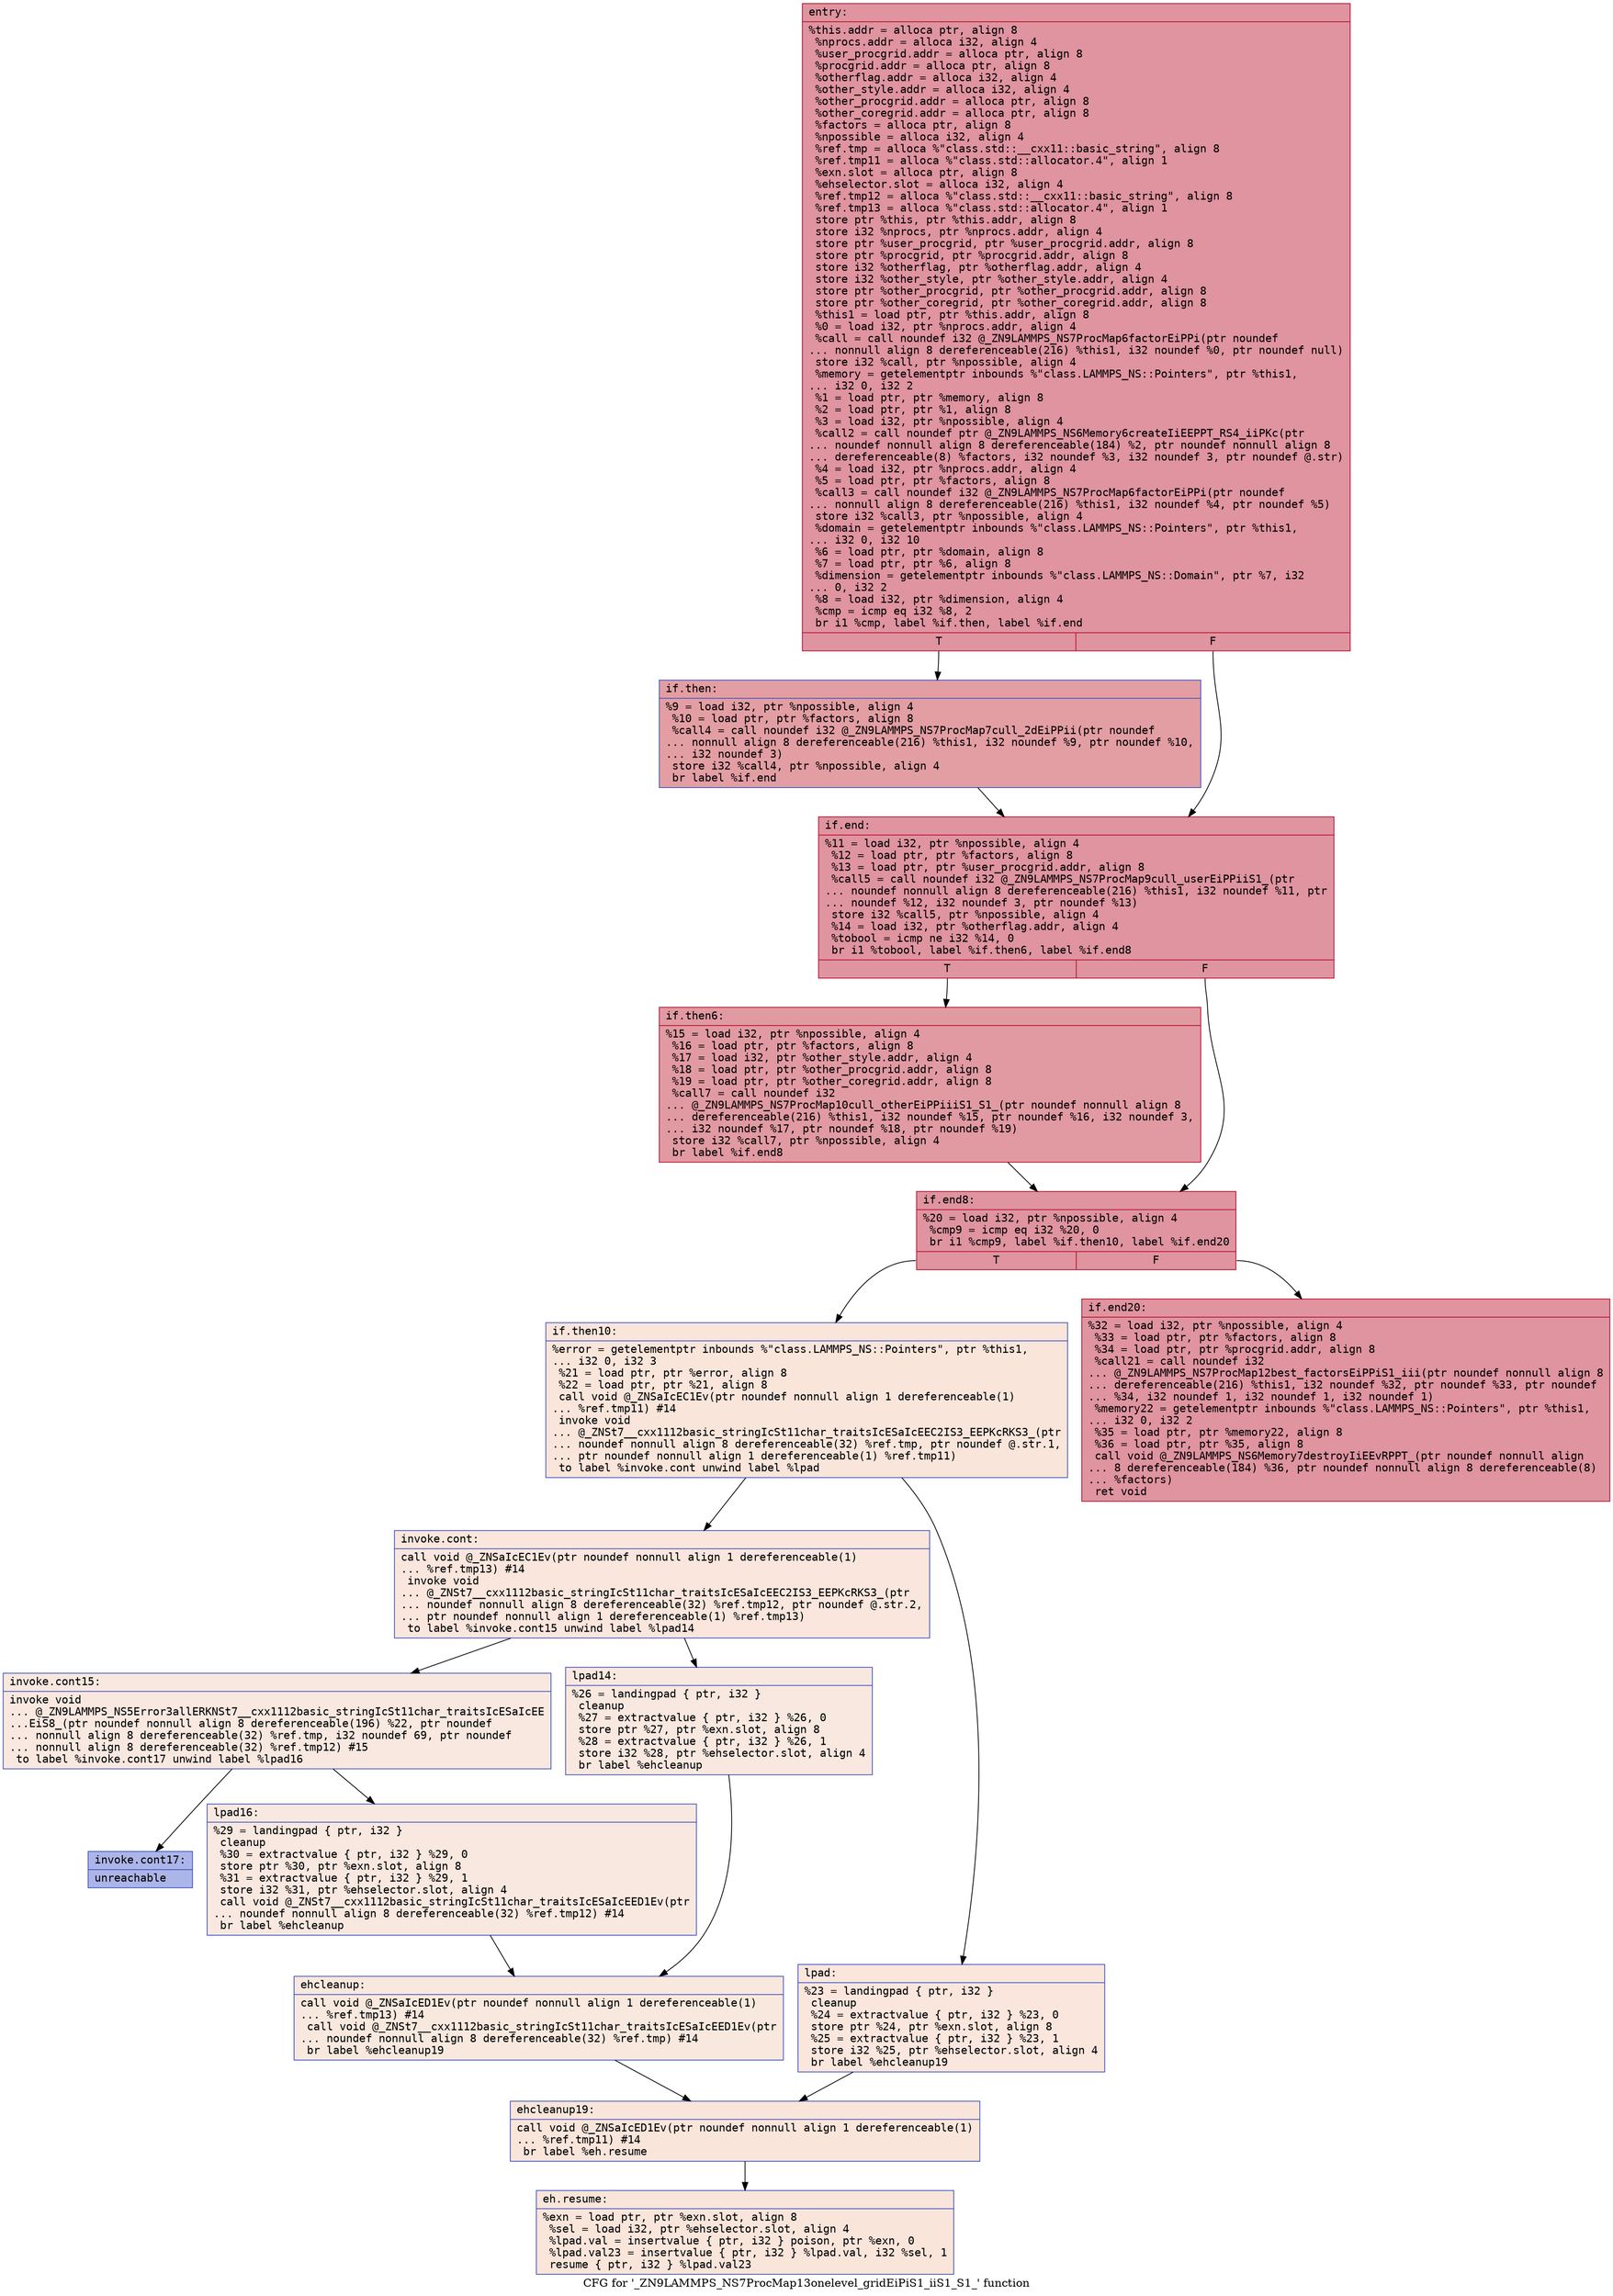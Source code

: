 digraph "CFG for '_ZN9LAMMPS_NS7ProcMap13onelevel_gridEiPiS1_iiS1_S1_' function" {
	label="CFG for '_ZN9LAMMPS_NS7ProcMap13onelevel_gridEiPiS1_iiS1_S1_' function";

	Node0x56099a483a90 [shape=record,color="#b70d28ff", style=filled, fillcolor="#b70d2870" fontname="Courier",label="{entry:\l|  %this.addr = alloca ptr, align 8\l  %nprocs.addr = alloca i32, align 4\l  %user_procgrid.addr = alloca ptr, align 8\l  %procgrid.addr = alloca ptr, align 8\l  %otherflag.addr = alloca i32, align 4\l  %other_style.addr = alloca i32, align 4\l  %other_procgrid.addr = alloca ptr, align 8\l  %other_coregrid.addr = alloca ptr, align 8\l  %factors = alloca ptr, align 8\l  %npossible = alloca i32, align 4\l  %ref.tmp = alloca %\"class.std::__cxx11::basic_string\", align 8\l  %ref.tmp11 = alloca %\"class.std::allocator.4\", align 1\l  %exn.slot = alloca ptr, align 8\l  %ehselector.slot = alloca i32, align 4\l  %ref.tmp12 = alloca %\"class.std::__cxx11::basic_string\", align 8\l  %ref.tmp13 = alloca %\"class.std::allocator.4\", align 1\l  store ptr %this, ptr %this.addr, align 8\l  store i32 %nprocs, ptr %nprocs.addr, align 4\l  store ptr %user_procgrid, ptr %user_procgrid.addr, align 8\l  store ptr %procgrid, ptr %procgrid.addr, align 8\l  store i32 %otherflag, ptr %otherflag.addr, align 4\l  store i32 %other_style, ptr %other_style.addr, align 4\l  store ptr %other_procgrid, ptr %other_procgrid.addr, align 8\l  store ptr %other_coregrid, ptr %other_coregrid.addr, align 8\l  %this1 = load ptr, ptr %this.addr, align 8\l  %0 = load i32, ptr %nprocs.addr, align 4\l  %call = call noundef i32 @_ZN9LAMMPS_NS7ProcMap6factorEiPPi(ptr noundef\l... nonnull align 8 dereferenceable(216) %this1, i32 noundef %0, ptr noundef null)\l  store i32 %call, ptr %npossible, align 4\l  %memory = getelementptr inbounds %\"class.LAMMPS_NS::Pointers\", ptr %this1,\l... i32 0, i32 2\l  %1 = load ptr, ptr %memory, align 8\l  %2 = load ptr, ptr %1, align 8\l  %3 = load i32, ptr %npossible, align 4\l  %call2 = call noundef ptr @_ZN9LAMMPS_NS6Memory6createIiEEPPT_RS4_iiPKc(ptr\l... noundef nonnull align 8 dereferenceable(184) %2, ptr noundef nonnull align 8\l... dereferenceable(8) %factors, i32 noundef %3, i32 noundef 3, ptr noundef @.str)\l  %4 = load i32, ptr %nprocs.addr, align 4\l  %5 = load ptr, ptr %factors, align 8\l  %call3 = call noundef i32 @_ZN9LAMMPS_NS7ProcMap6factorEiPPi(ptr noundef\l... nonnull align 8 dereferenceable(216) %this1, i32 noundef %4, ptr noundef %5)\l  store i32 %call3, ptr %npossible, align 4\l  %domain = getelementptr inbounds %\"class.LAMMPS_NS::Pointers\", ptr %this1,\l... i32 0, i32 10\l  %6 = load ptr, ptr %domain, align 8\l  %7 = load ptr, ptr %6, align 8\l  %dimension = getelementptr inbounds %\"class.LAMMPS_NS::Domain\", ptr %7, i32\l... 0, i32 2\l  %8 = load i32, ptr %dimension, align 4\l  %cmp = icmp eq i32 %8, 2\l  br i1 %cmp, label %if.then, label %if.end\l|{<s0>T|<s1>F}}"];
	Node0x56099a483a90:s0 -> Node0x56099a486610[tooltip="entry -> if.then\nProbability 50.00%" ];
	Node0x56099a483a90:s1 -> Node0x56099a4866e0[tooltip="entry -> if.end\nProbability 50.00%" ];
	Node0x56099a486610 [shape=record,color="#3d50c3ff", style=filled, fillcolor="#be242e70" fontname="Courier",label="{if.then:\l|  %9 = load i32, ptr %npossible, align 4\l  %10 = load ptr, ptr %factors, align 8\l  %call4 = call noundef i32 @_ZN9LAMMPS_NS7ProcMap7cull_2dEiPPii(ptr noundef\l... nonnull align 8 dereferenceable(216) %this1, i32 noundef %9, ptr noundef %10,\l... i32 noundef 3)\l  store i32 %call4, ptr %npossible, align 4\l  br label %if.end\l}"];
	Node0x56099a486610 -> Node0x56099a4866e0[tooltip="if.then -> if.end\nProbability 100.00%" ];
	Node0x56099a4866e0 [shape=record,color="#b70d28ff", style=filled, fillcolor="#b70d2870" fontname="Courier",label="{if.end:\l|  %11 = load i32, ptr %npossible, align 4\l  %12 = load ptr, ptr %factors, align 8\l  %13 = load ptr, ptr %user_procgrid.addr, align 8\l  %call5 = call noundef i32 @_ZN9LAMMPS_NS7ProcMap9cull_userEiPPiiS1_(ptr\l... noundef nonnull align 8 dereferenceable(216) %this1, i32 noundef %11, ptr\l... noundef %12, i32 noundef 3, ptr noundef %13)\l  store i32 %call5, ptr %npossible, align 4\l  %14 = load i32, ptr %otherflag.addr, align 4\l  %tobool = icmp ne i32 %14, 0\l  br i1 %tobool, label %if.then6, label %if.end8\l|{<s0>T|<s1>F}}"];
	Node0x56099a4866e0:s0 -> Node0x56099a487230[tooltip="if.end -> if.then6\nProbability 62.50%" ];
	Node0x56099a4866e0:s1 -> Node0x56099a4872e0[tooltip="if.end -> if.end8\nProbability 37.50%" ];
	Node0x56099a487230 [shape=record,color="#b70d28ff", style=filled, fillcolor="#bb1b2c70" fontname="Courier",label="{if.then6:\l|  %15 = load i32, ptr %npossible, align 4\l  %16 = load ptr, ptr %factors, align 8\l  %17 = load i32, ptr %other_style.addr, align 4\l  %18 = load ptr, ptr %other_procgrid.addr, align 8\l  %19 = load ptr, ptr %other_coregrid.addr, align 8\l  %call7 = call noundef i32\l... @_ZN9LAMMPS_NS7ProcMap10cull_otherEiPPiiiS1_S1_(ptr noundef nonnull align 8\l... dereferenceable(216) %this1, i32 noundef %15, ptr noundef %16, i32 noundef 3,\l... i32 noundef %17, ptr noundef %18, ptr noundef %19)\l  store i32 %call7, ptr %npossible, align 4\l  br label %if.end8\l}"];
	Node0x56099a487230 -> Node0x56099a4872e0[tooltip="if.then6 -> if.end8\nProbability 100.00%" ];
	Node0x56099a4872e0 [shape=record,color="#b70d28ff", style=filled, fillcolor="#b70d2870" fontname="Courier",label="{if.end8:\l|  %20 = load i32, ptr %npossible, align 4\l  %cmp9 = icmp eq i32 %20, 0\l  br i1 %cmp9, label %if.then10, label %if.end20\l|{<s0>T|<s1>F}}"];
	Node0x56099a4872e0:s0 -> Node0x56099a487be0[tooltip="if.end8 -> if.then10\nProbability 0.00%" ];
	Node0x56099a4872e0:s1 -> Node0x56099a487c30[tooltip="if.end8 -> if.end20\nProbability 100.00%" ];
	Node0x56099a487be0 [shape=record,color="#3d50c3ff", style=filled, fillcolor="#f4c5ad70" fontname="Courier",label="{if.then10:\l|  %error = getelementptr inbounds %\"class.LAMMPS_NS::Pointers\", ptr %this1,\l... i32 0, i32 3\l  %21 = load ptr, ptr %error, align 8\l  %22 = load ptr, ptr %21, align 8\l  call void @_ZNSaIcEC1Ev(ptr noundef nonnull align 1 dereferenceable(1)\l... %ref.tmp11) #14\l  invoke void\l... @_ZNSt7__cxx1112basic_stringIcSt11char_traitsIcESaIcEEC2IS3_EEPKcRKS3_(ptr\l... noundef nonnull align 8 dereferenceable(32) %ref.tmp, ptr noundef @.str.1,\l... ptr noundef nonnull align 1 dereferenceable(1) %ref.tmp11)\l          to label %invoke.cont unwind label %lpad\l}"];
	Node0x56099a487be0 -> Node0x56099a488230[tooltip="if.then10 -> invoke.cont\nProbability 50.00%" ];
	Node0x56099a487be0 -> Node0x56099a488310[tooltip="if.then10 -> lpad\nProbability 50.00%" ];
	Node0x56099a488230 [shape=record,color="#3d50c3ff", style=filled, fillcolor="#f3c7b170" fontname="Courier",label="{invoke.cont:\l|  call void @_ZNSaIcEC1Ev(ptr noundef nonnull align 1 dereferenceable(1)\l... %ref.tmp13) #14\l  invoke void\l... @_ZNSt7__cxx1112basic_stringIcSt11char_traitsIcESaIcEEC2IS3_EEPKcRKS3_(ptr\l... noundef nonnull align 8 dereferenceable(32) %ref.tmp12, ptr noundef @.str.2,\l... ptr noundef nonnull align 1 dereferenceable(1) %ref.tmp13)\l          to label %invoke.cont15 unwind label %lpad14\l}"];
	Node0x56099a488230 -> Node0x56099a4887c0[tooltip="invoke.cont -> invoke.cont15\nProbability 50.00%" ];
	Node0x56099a488230 -> Node0x56099a488810[tooltip="invoke.cont -> lpad14\nProbability 50.00%" ];
	Node0x56099a4887c0 [shape=record,color="#3d50c3ff", style=filled, fillcolor="#f1ccb870" fontname="Courier",label="{invoke.cont15:\l|  invoke void\l... @_ZN9LAMMPS_NS5Error3allERKNSt7__cxx1112basic_stringIcSt11char_traitsIcESaIcEE\l...EiS8_(ptr noundef nonnull align 8 dereferenceable(196) %22, ptr noundef\l... nonnull align 8 dereferenceable(32) %ref.tmp, i32 noundef 69, ptr noundef\l... nonnull align 8 dereferenceable(32) %ref.tmp12) #15\l          to label %invoke.cont17 unwind label %lpad16\l}"];
	Node0x56099a4887c0 -> Node0x56099a488770[tooltip="invoke.cont15 -> invoke.cont17\nProbability 0.00%" ];
	Node0x56099a4887c0 -> Node0x56099a4891b0[tooltip="invoke.cont15 -> lpad16\nProbability 100.00%" ];
	Node0x56099a488770 [shape=record,color="#3d50c3ff", style=filled, fillcolor="#4358cb70" fontname="Courier",label="{invoke.cont17:\l|  unreachable\l}"];
	Node0x56099a488310 [shape=record,color="#3d50c3ff", style=filled, fillcolor="#f3c7b170" fontname="Courier",label="{lpad:\l|  %23 = landingpad \{ ptr, i32 \}\l          cleanup\l  %24 = extractvalue \{ ptr, i32 \} %23, 0\l  store ptr %24, ptr %exn.slot, align 8\l  %25 = extractvalue \{ ptr, i32 \} %23, 1\l  store i32 %25, ptr %ehselector.slot, align 4\l  br label %ehcleanup19\l}"];
	Node0x56099a488310 -> Node0x56099a489850[tooltip="lpad -> ehcleanup19\nProbability 100.00%" ];
	Node0x56099a488810 [shape=record,color="#3d50c3ff", style=filled, fillcolor="#f1ccb870" fontname="Courier",label="{lpad14:\l|  %26 = landingpad \{ ptr, i32 \}\l          cleanup\l  %27 = extractvalue \{ ptr, i32 \} %26, 0\l  store ptr %27, ptr %exn.slot, align 8\l  %28 = extractvalue \{ ptr, i32 \} %26, 1\l  store i32 %28, ptr %ehselector.slot, align 4\l  br label %ehcleanup\l}"];
	Node0x56099a488810 -> Node0x56099a489ba0[tooltip="lpad14 -> ehcleanup\nProbability 100.00%" ];
	Node0x56099a4891b0 [shape=record,color="#3d50c3ff", style=filled, fillcolor="#f1ccb870" fontname="Courier",label="{lpad16:\l|  %29 = landingpad \{ ptr, i32 \}\l          cleanup\l  %30 = extractvalue \{ ptr, i32 \} %29, 0\l  store ptr %30, ptr %exn.slot, align 8\l  %31 = extractvalue \{ ptr, i32 \} %29, 1\l  store i32 %31, ptr %ehselector.slot, align 4\l  call void @_ZNSt7__cxx1112basic_stringIcSt11char_traitsIcESaIcEED1Ev(ptr\l... noundef nonnull align 8 dereferenceable(32) %ref.tmp12) #14\l  br label %ehcleanup\l}"];
	Node0x56099a4891b0 -> Node0x56099a489ba0[tooltip="lpad16 -> ehcleanup\nProbability 100.00%" ];
	Node0x56099a489ba0 [shape=record,color="#3d50c3ff", style=filled, fillcolor="#f2cab570" fontname="Courier",label="{ehcleanup:\l|  call void @_ZNSaIcED1Ev(ptr noundef nonnull align 1 dereferenceable(1)\l... %ref.tmp13) #14\l  call void @_ZNSt7__cxx1112basic_stringIcSt11char_traitsIcESaIcEED1Ev(ptr\l... noundef nonnull align 8 dereferenceable(32) %ref.tmp) #14\l  br label %ehcleanup19\l}"];
	Node0x56099a489ba0 -> Node0x56099a489850[tooltip="ehcleanup -> ehcleanup19\nProbability 100.00%" ];
	Node0x56099a489850 [shape=record,color="#3d50c3ff", style=filled, fillcolor="#f4c5ad70" fontname="Courier",label="{ehcleanup19:\l|  call void @_ZNSaIcED1Ev(ptr noundef nonnull align 1 dereferenceable(1)\l... %ref.tmp11) #14\l  br label %eh.resume\l}"];
	Node0x56099a489850 -> Node0x56099a48a600[tooltip="ehcleanup19 -> eh.resume\nProbability 100.00%" ];
	Node0x56099a487c30 [shape=record,color="#b70d28ff", style=filled, fillcolor="#b70d2870" fontname="Courier",label="{if.end20:\l|  %32 = load i32, ptr %npossible, align 4\l  %33 = load ptr, ptr %factors, align 8\l  %34 = load ptr, ptr %procgrid.addr, align 8\l  %call21 = call noundef i32\l... @_ZN9LAMMPS_NS7ProcMap12best_factorsEiPPiS1_iii(ptr noundef nonnull align 8\l... dereferenceable(216) %this1, i32 noundef %32, ptr noundef %33, ptr noundef\l... %34, i32 noundef 1, i32 noundef 1, i32 noundef 1)\l  %memory22 = getelementptr inbounds %\"class.LAMMPS_NS::Pointers\", ptr %this1,\l... i32 0, i32 2\l  %35 = load ptr, ptr %memory22, align 8\l  %36 = load ptr, ptr %35, align 8\l  call void @_ZN9LAMMPS_NS6Memory7destroyIiEEvRPPT_(ptr noundef nonnull align\l... 8 dereferenceable(184) %36, ptr noundef nonnull align 8 dereferenceable(8)\l... %factors)\l  ret void\l}"];
	Node0x56099a48a600 [shape=record,color="#3d50c3ff", style=filled, fillcolor="#f4c5ad70" fontname="Courier",label="{eh.resume:\l|  %exn = load ptr, ptr %exn.slot, align 8\l  %sel = load i32, ptr %ehselector.slot, align 4\l  %lpad.val = insertvalue \{ ptr, i32 \} poison, ptr %exn, 0\l  %lpad.val23 = insertvalue \{ ptr, i32 \} %lpad.val, i32 %sel, 1\l  resume \{ ptr, i32 \} %lpad.val23\l}"];
}
